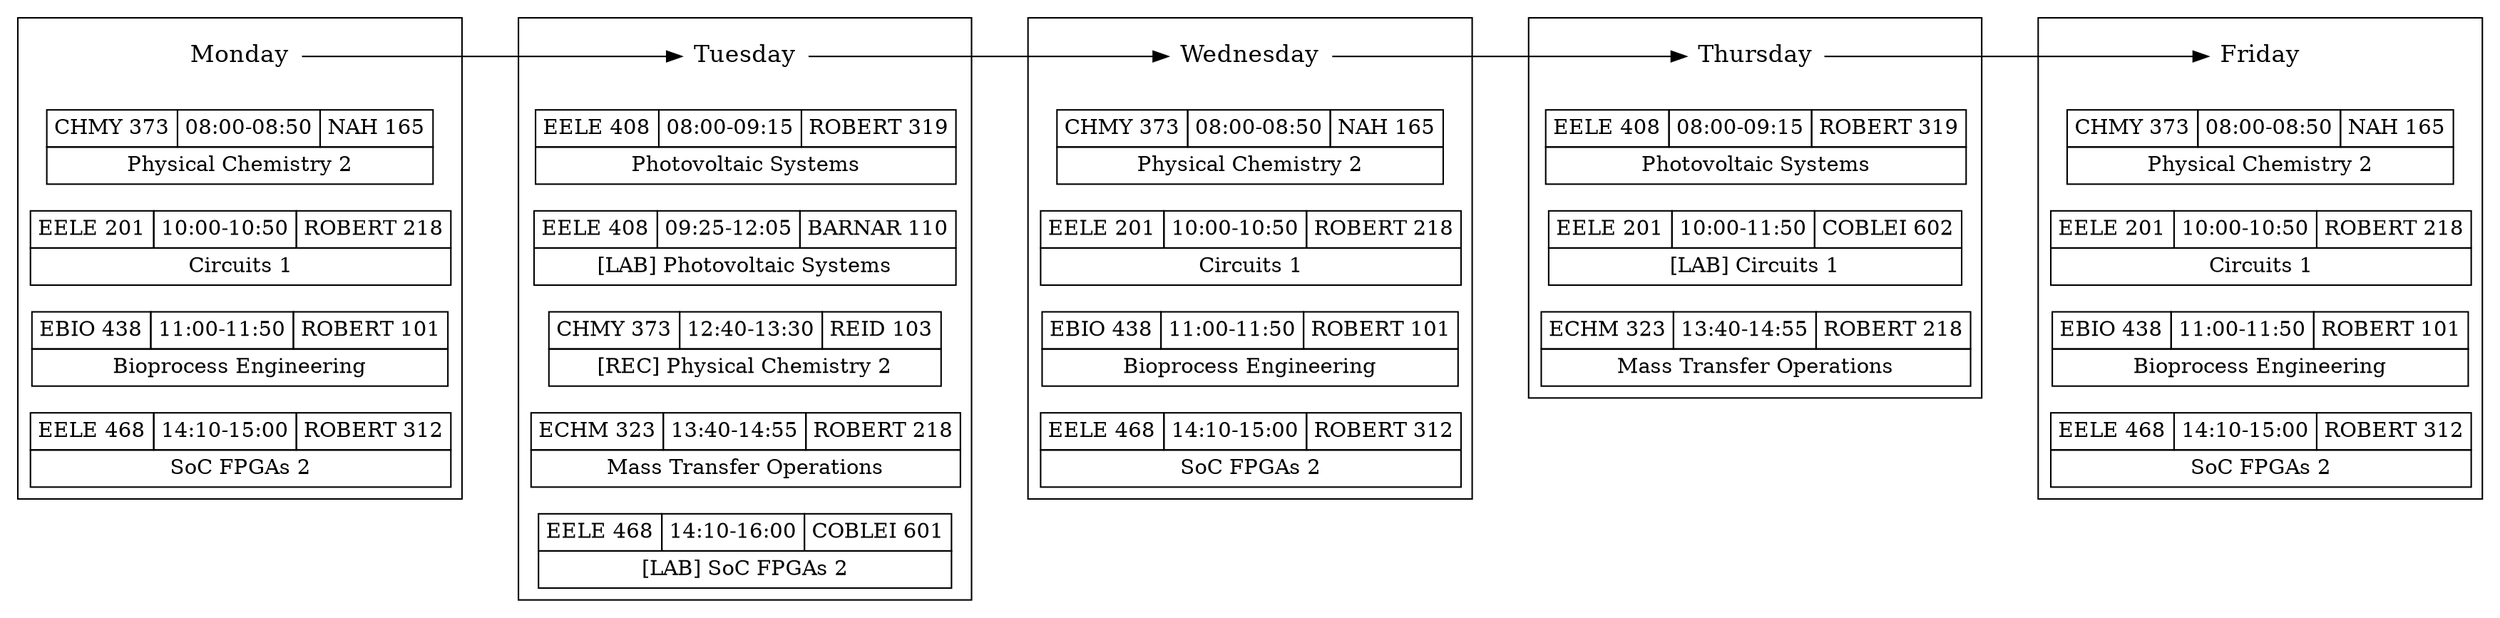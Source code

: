 digraph schedule {
    ranksep=.75; rankdir=LR; splines=false;

    {node [shape=plaintext,fontsize=16];
        "Monday" -> "Tuesday" -> "Wednesday" -> "Thursday"
        -> "Friday";
    }

    {node [shape=none, margin=0]
        subgraph clustermonday { rank = same; "Monday"; "CHMY373-m"; "EELE201-m"; "EBIO438-m"; "EELE468-m"; }
    }

    "CHMY373-m" [label=<
    <TABLE BORDER="0" CELLBORDER="1" CELLSPACING="0" CELLPADDING="4">
    <TR>
    <TD>CHMY 373</TD>
    <TD>08:00-08:50</TD>
    <TD>NAH 165</TD>
    </TR>
    <TR><TD COLSPAN="3">Physical Chemistry 2</TD></TR>
    </TABLE>>];

    "EELE201-m" [label=<
    <TABLE BORDER="0" CELLBORDER="1" CELLSPACING="0" CELLPADDING="4">
    <TR>
    <TD>EELE 201</TD>
    <TD>10:00-10:50</TD>
    <TD>ROBERT 218</TD>
    </TR>
    <TR><TD COLSPAN="3">Circuits 1</TD></TR>
    </TABLE>>];

    "EBIO438-m" [label=<
    <TABLE BORDER="0" CELLBORDER="1" CELLSPACING="0" CELLPADDING="4">
    <TR>
    <TD>EBIO 438</TD>
    <TD>11:00-11:50</TD>
    <TD>ROBERT 101</TD>
    </TR>
    <TR><TD COLSPAN="3">Bioprocess Engineering</TD></TR>
    </TABLE>>];

    "EELE468-m" [label=<
    <TABLE BORDER="0" CELLBORDER="1" CELLSPACING="0" CELLPADDING="4">
    <TR>
    <TD>EELE 468</TD>
    <TD>14:10-15:00</TD>
    <TD>ROBERT 312</TD>
    </TR>
    <TR><TD COLSPAN="3">SoC FPGAs 2</TD></TR>
    </TABLE>>];

    {node [shape=none, margin=0]
        subgraph clustertuesday { rank = same; "Tuesday"; "EELE408-t"; "EELE408-t-lab"; "CHMY373-t-rec"; "ECHM323-t"; "EELE468-t-lab"; }
    }

    "EELE408-t" [label=<
    <TABLE BORDER="0" CELLBORDER="1" CELLSPACING="0" CELLPADDING="4">
    <TR>
    <TD>EELE 408</TD>
    <TD>08:00-09:15</TD>
    <TD>ROBERT 319</TD>
    </TR>
    <TR><TD COLSPAN="3">Photovoltaic Systems</TD></TR>
    </TABLE>>];

    "EELE408-t-lab" [label=<
    <TABLE BORDER="0" CELLBORDER="1" CELLSPACING="0" CELLPADDING="4">
    <TR>
    <TD>EELE 408</TD>
    <TD>09:25-12:05</TD>
    <TD>BARNAR 110</TD>
    </TR>
    <TR><TD COLSPAN="3">[LAB] Photovoltaic Systems</TD></TR>
    </TABLE>>];

    "CHMY373-t-rec" [label=<
    <TABLE BORDER="0" CELLBORDER="1" CELLSPACING="0" CELLPADDING="4">
    <TR>
    <TD>CHMY 373</TD>
    <TD>12:40-13:30</TD>
    <TD>REID 103</TD>
    </TR>
    <TR><TD COLSPAN="3">[REC] Physical Chemistry 2</TD></TR>
    </TABLE>>];

    "ECHM323-t" [label=<
    <TABLE BORDER="0" CELLBORDER="1" CELLSPACING="0" CELLPADDING="4">
    <TR>
    <TD>ECHM 323</TD>
    <TD>13:40-14:55</TD>
    <TD>ROBERT 218</TD>
    </TR>
    <TR><TD COLSPAN="3">Mass Transfer Operations</TD></TR>
    </TABLE>>];

    "EELE468-t-lab" [label=<
    <TABLE BORDER="0" CELLBORDER="1" CELLSPACING="0" CELLPADDING="4">
    <TR>
    <TD>EELE 468</TD>
    <TD>14:10-16:00</TD>
    <TD>COBLEI 601</TD>
    </TR>
    <TR><TD COLSPAN="3">[LAB] SoC FPGAs 2</TD></TR>
    </TABLE>>];

    {node [shape=none, margin=0]
        subgraph clusterwednesday { rank = same; "Wednesday"; "CHMY373-w"; "EELE201-w"; "EBIO438-w"; "EELE468-w"; }
    }

    "CHMY373-w" [label=<
    <TABLE BORDER="0" CELLBORDER="1" CELLSPACING="0" CELLPADDING="4">
    <TR>
    <TD>CHMY 373</TD>
    <TD>08:00-08:50</TD>
    <TD>NAH 165</TD>
    </TR>
    <TR><TD COLSPAN="3">Physical Chemistry 2</TD></TR>
    </TABLE>>];

    "EELE201-w" [label=<
    <TABLE BORDER="0" CELLBORDER="1" CELLSPACING="0" CELLPADDING="4">
    <TR>
    <TD>EELE 201</TD>
    <TD>10:00-10:50</TD>
    <TD>ROBERT 218</TD>
    </TR>
    <TR><TD COLSPAN="3">Circuits 1</TD></TR>
    </TABLE>>];

    "EBIO438-w" [label=<
    <TABLE BORDER="0" CELLBORDER="1" CELLSPACING="0" CELLPADDING="4">
    <TR>
    <TD>EBIO 438</TD>
    <TD>11:00-11:50</TD>
    <TD>ROBERT 101</TD>
    </TR>
    <TR><TD COLSPAN="3">Bioprocess Engineering</TD></TR>
    </TABLE>>];

    "EELE468-w" [label=<
    <TABLE BORDER="0" CELLBORDER="1" CELLSPACING="0" CELLPADDING="4">
    <TR>
    <TD>EELE 468</TD>
    <TD>14:10-15:00</TD>
    <TD>ROBERT 312</TD>
    </TR>
    <TR><TD COLSPAN="3">SoC FPGAs 2</TD></TR>
    </TABLE>>];

    {node [shape=none, margin=0]
        subgraph clusterthursday { rank = same; "Thursday"; "EELE408-r"; "EELE201-r-lab"; "ECHM323-r"; }
    }

    "EELE408-r" [label=<
    <TABLE BORDER="0" CELLBORDER="1" CELLSPACING="0" CELLPADDING="4">
    <TR>
    <TD>EELE 408</TD>
    <TD>08:00-09:15</TD>
    <TD>ROBERT 319</TD>
    </TR>
    <TR><TD COLSPAN="3">Photovoltaic Systems</TD></TR>
    </TABLE>>];

    "EELE201-r-lab" [label=<
    <TABLE BORDER="0" CELLBORDER="1" CELLSPACING="0" CELLPADDING="4">
    <TR>
    <TD>EELE 201</TD>
    <TD>10:00-11:50</TD>
    <TD>COBLEI 602</TD>
    </TR>
    <TR><TD COLSPAN="3">[LAB] Circuits 1</TD></TR>
    </TABLE>>];

    "ECHM323-r" [label=<
    <TABLE BORDER="0" CELLBORDER="1" CELLSPACING="0" CELLPADDING="4">
    <TR>
    <TD>ECHM 323</TD>
    <TD>13:40-14:55</TD>
    <TD>ROBERT 218</TD>
    </TR>
    <TR><TD COLSPAN="3">Mass Transfer Operations</TD></TR>
    </TABLE>>];

    {node [shape=none, margin=0]
        subgraph clusterfriday { rank = same; "Friday"; "CHMY373-f"; "EELE201-f"; "EBIO438-f"; "EELE468-f"; }
    }

    "CHMY373-f" [label=<
    <TABLE BORDER="0" CELLBORDER="1" CELLSPACING="0" CELLPADDING="4">
    <TR>
    <TD>CHMY 373</TD>
    <TD>08:00-08:50</TD>
    <TD>NAH 165</TD>
    </TR>
    <TR><TD COLSPAN="3">Physical Chemistry 2</TD></TR>
    </TABLE>>];

    "EELE201-f" [label=<
    <TABLE BORDER="0" CELLBORDER="1" CELLSPACING="0" CELLPADDING="4">
    <TR>
    <TD>EELE 201</TD>
    <TD>10:00-10:50</TD>
    <TD>ROBERT 218</TD>
    </TR>
    <TR><TD COLSPAN="3">Circuits 1</TD></TR>
    </TABLE>>];

    "EBIO438-f" [label=<
    <TABLE BORDER="0" CELLBORDER="1" CELLSPACING="0" CELLPADDING="4">
    <TR>
    <TD>EBIO 438</TD>
    <TD>11:00-11:50</TD>
    <TD>ROBERT 101</TD>
    </TR>
    <TR><TD COLSPAN="3">Bioprocess Engineering</TD></TR>
    </TABLE>>];

    "EELE468-f" [label=<
    <TABLE BORDER="0" CELLBORDER="1" CELLSPACING="0" CELLPADDING="4">
    <TR>
    <TD>EELE 468</TD>
    <TD>14:10-15:00</TD>
    <TD>ROBERT 312</TD>
    </TR>
    <TR><TD COLSPAN="3">SoC FPGAs 2</TD></TR>
    </TABLE>>];
}
